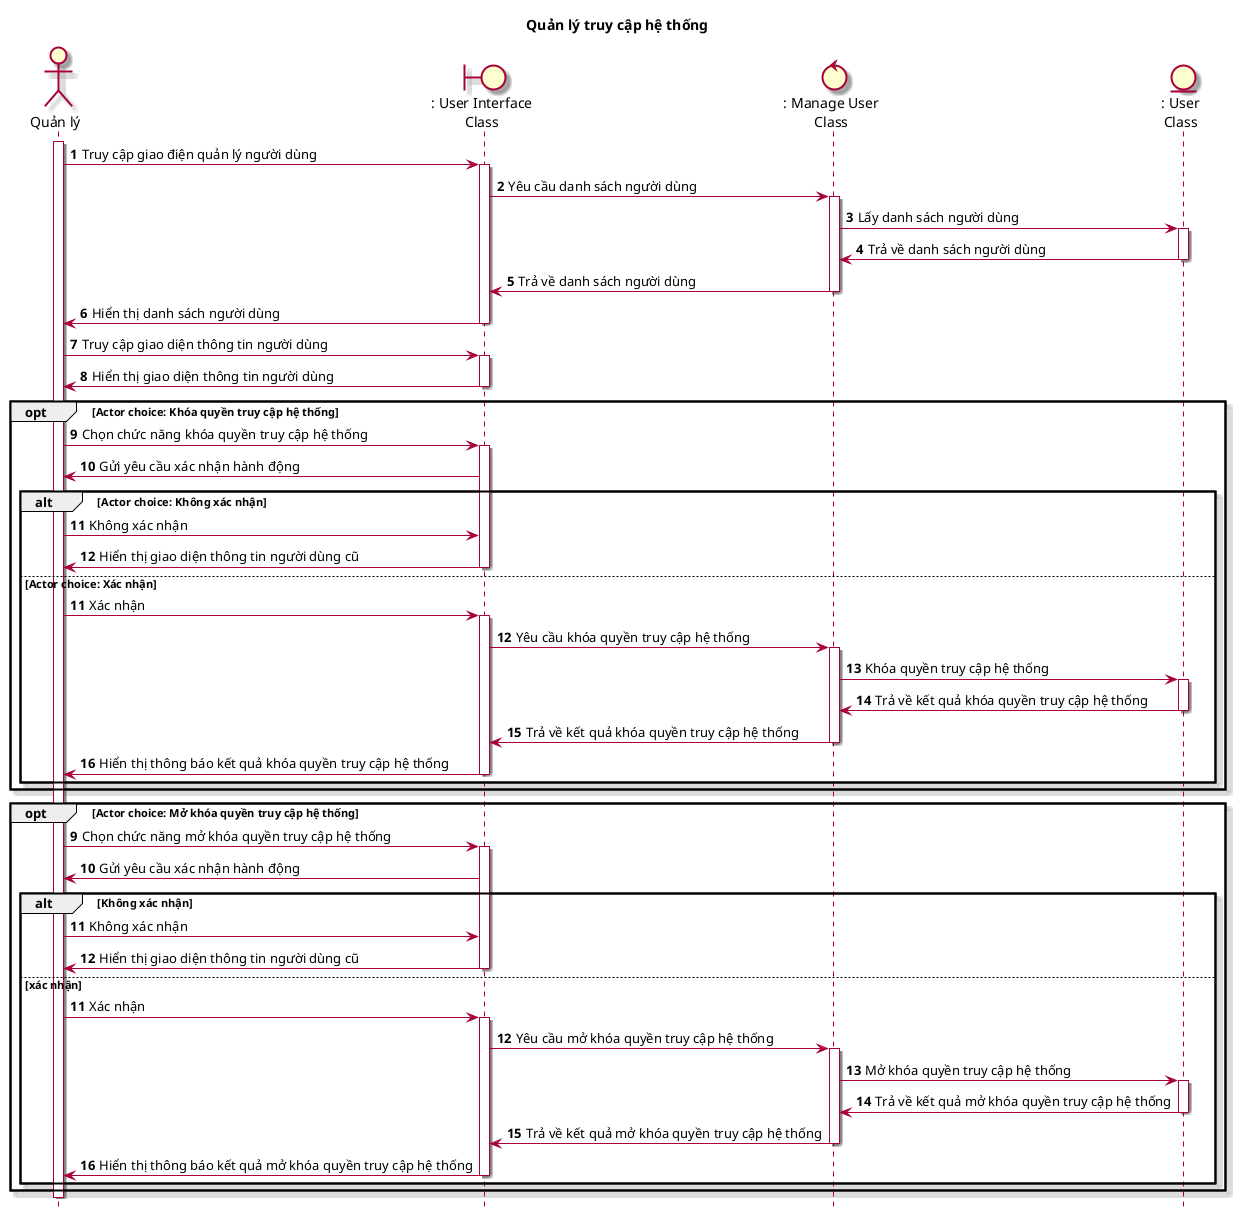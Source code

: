 @startuml SeqQuanLyTruyCapHeThong

skin rose
hide footbox

title Quản lý truy cập hệ thống

actor "Quản lý" as quanLy
boundary ": User Interface\nClass" as userInterface
control ": Manage User\nClass" as manageUser
entity ": User\nClass" as user

autonumber
quanLy++
quanLy -> userInterface++ : Truy cập giao điện quản lý người dùng
userInterface -> manageUser++ : Yêu cầu danh sách người dùng
manageUser -> user++ : Lấy danh sách người dùng
user -> manageUser-- : Trả về danh sách người dùng
manageUser -> userInterface-- : Trả về danh sách người dùng
userInterface -> quanLy-- : Hiển thị danh sách người dùng
quanLy -> userInterface++ : Truy cập giao diện thông tin người dùng
userInterface -> quanLy-- : Hiển thị giao diện thông tin người dùng

opt Actor choice: Khóa quyền truy cập hệ thống
    quanLy -> userInterface++ : Chọn chức năng khóa quyền truy cập hệ thống
    userInterface -> quanLy : Gửi yêu cầu xác nhận hành động
    alt Actor choice: Không xác nhận
        quanLy -> userInterface : Không xác nhận
        userInterface -> quanLy-- : Hiển thị giao diện thông tin người dùng cũ
    else Actor choice: Xác nhận
        autonumber 11
        quanLy -> userInterface++ : Xác nhận
        userInterface -> manageUser++ : Yêu cầu khóa quyền truy cập hệ thống
        manageUser -> user++ : Khóa quyền truy cập hệ thống
        user -> manageUser-- : Trả về kết quả khóa quyền truy cập hệ thống
        manageUser -> userInterface-- : Trả về kết quả khóa quyền truy cập hệ thống
        userInterface -> quanLy-- : Hiển thị thông báo kết quả khóa quyền truy cập hệ thống
    end
end

opt Actor choice: Mở khóa quyền truy cập hệ thống
    autonumber 9
    quanLy -> userInterface++ : Chọn chức năng mở khóa quyền truy cập hệ thống
    userInterface -> quanLy : Gửi yêu cầu xác nhận hành động
    alt Không xác nhận
        quanLy -> userInterface : Không xác nhận
        userInterface -> quanLy-- : Hiển thị giao diện thông tin người dùng cũ
    else xác nhận
        autonumber 11
        quanLy -> userInterface++ : Xác nhận
        userInterface -> manageUser++ : Yêu cầu mở khóa quyền truy cập hệ thống
        manageUser -> user++ : Mở khóa quyền truy cập hệ thống
        user -> manageUser-- : Trả về kết quả mở khóa quyền truy cập hệ thống
        manageUser -> userInterface-- : Trả về kết quả mở khóa quyền truy cập hệ thống
        userInterface -> quanLy-- : Hiển thị thông báo kết quả mở khóa quyền truy cập hệ thống
    end
end

quanLy--

@enduml
